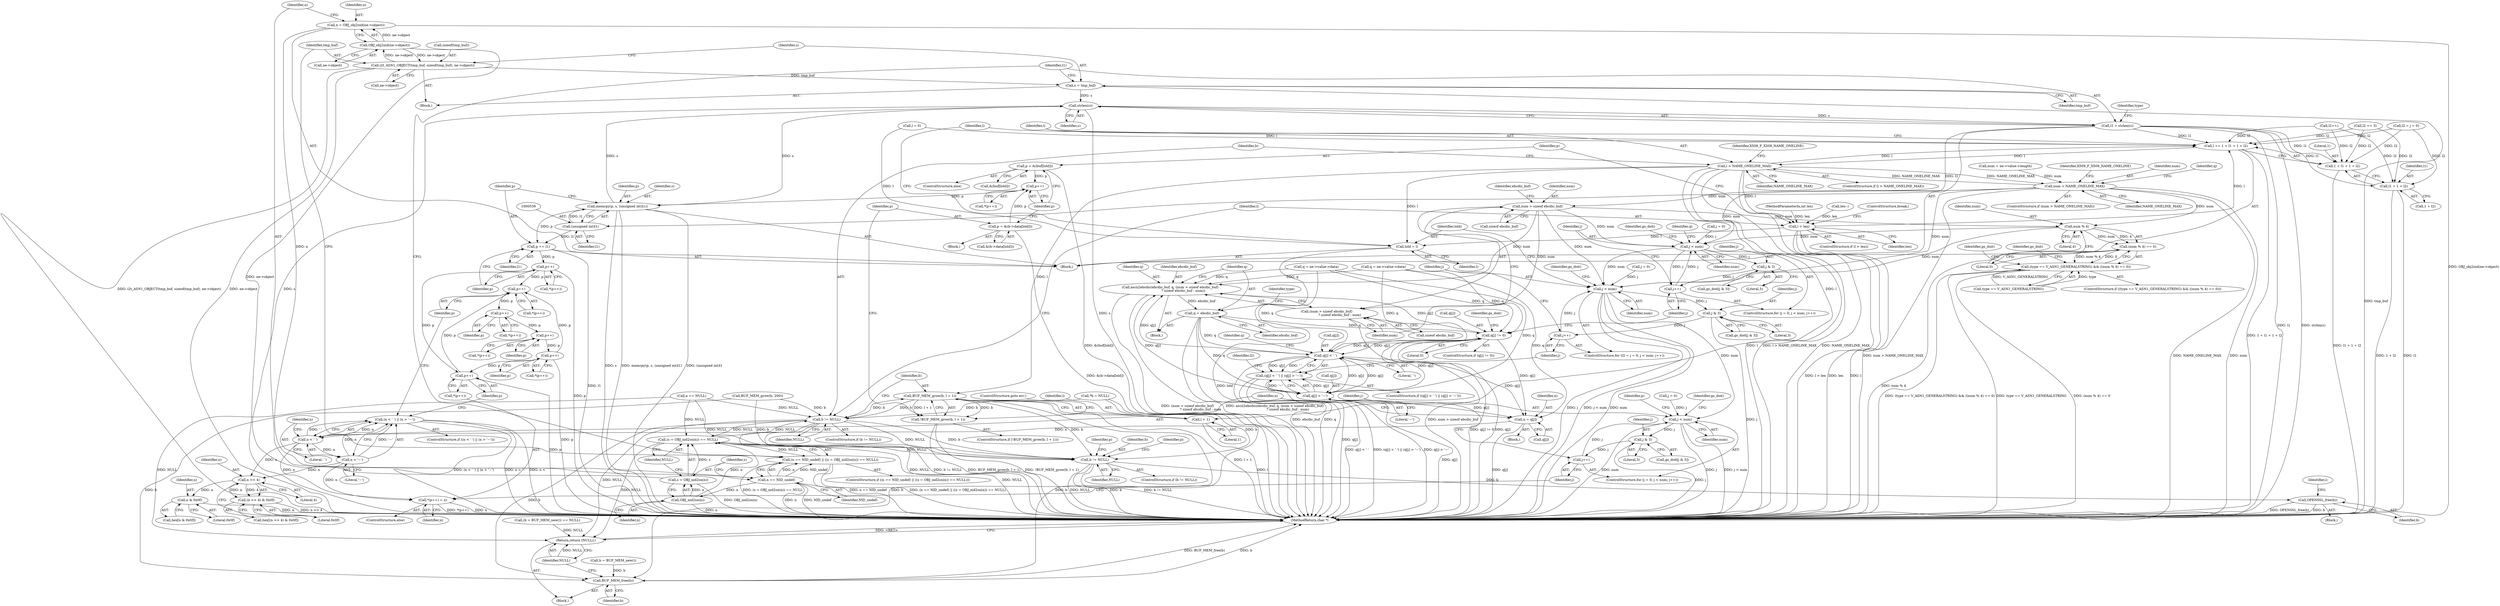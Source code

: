 digraph "1_openssl_2919516136a4227d9e6d8f2fe66ef976aaf8c561@API" {
"1000249" [label="(Call,strlen(s))"];
"1000231" [label="(Call,s = OBJ_nid2sn(n))"];
"1000233" [label="(Call,OBJ_nid2sn(n))"];
"1000227" [label="(Call,n == NID_undef)"];
"1000219" [label="(Call,n = OBJ_obj2nid(ne->object))"];
"1000221" [label="(Call,OBJ_obj2nid(ne->object))"];
"1000237" [label="(Call,i2t_ASN1_OBJECT(tmp_buf, sizeof(tmp_buf), ne->object))"];
"1000244" [label="(Call,s = tmp_buf)"];
"1000535" [label="(Call,memcpy(p, s, (unsigned int)l1))"];
"1000532" [label="(Call,p++)"];
"1000524" [label="(Call,p = &(buf[lold]))"];
"1000508" [label="(Call,p = &(b->data[lold]))"];
"1000249" [label="(Call,strlen(s))"];
"1000538" [label="(Call,(unsigned int)l1)"];
"1000247" [label="(Call,l1 = strlen(s))"];
"1000477" [label="(Call,l += 1 + l1 + 1 + l2)"];
"1000487" [label="(Call,l > NAME_ONELINE_MAX)"];
"1000266" [label="(Call,num > NAME_ONELINE_MAX)"];
"1000310" [label="(Call,num > sizeof ebcdic_buf)"];
"1000306" [label="(Call,ascii2ebcdic(ebcdic_buf, q, (num > sizeof ebcdic_buf)\n                         ? sizeof ebcdic_buf : num))"];
"1000317" [label="(Call,q = ebcdic_buf)"];
"1000358" [label="(Call,q[j] != 0)"];
"1000461" [label="(Call,q[j] < ' ')"];
"1000460" [label="(Call,(q[j] < ' ') || (q[j] > '~'))"];
"1000466" [label="(Call,q[j] > '~')"];
"1000574" [label="(Call,n = q[j])"];
"1000581" [label="(Call,n < ' ')"];
"1000580" [label="(Call,(n < ' ') || (n > '~'))"];
"1000584" [label="(Call,n > '~')"];
"1000605" [label="(Call,n >> 4)"];
"1000604" [label="(Call,(n >> 4) & 0x0f)"];
"1000615" [label="(Call,n & 0x0f)"];
"1000619" [label="(Call,*(p++) = n)"];
"1000309" [label="(Call,(num > sizeof ebcdic_buf)\n                         ? sizeof ebcdic_buf : num)"];
"1000326" [label="(Call,num % 4)"];
"1000325" [label="(Call,(num % 4) == 0)"];
"1000321" [label="(Call,(type == V_ASN1_GENERALSTRING) && ((num % 4) == 0))"];
"1000352" [label="(Call,j < num)"];
"1000355" [label="(Call,j++)"];
"1000366" [label="(Call,j & 3)"];
"1000443" [label="(Call,j < num)"];
"1000453" [label="(Call,j & 3)"];
"1000446" [label="(Call,j++)"];
"1000560" [label="(Call,j < num)"];
"1000570" [label="(Call,j & 3)"];
"1000563" [label="(Call,j++)"];
"1000474" [label="(Call,lold = l)"];
"1000502" [label="(Call,BUF_MEM_grow(b, l + 1))"];
"1000496" [label="(Call,b != NULL)"];
"1000230" [label="(Call,(s = OBJ_nid2sn(n)) == NULL)"];
"1000226" [label="(Call,(n == NID_undef) || ((s = OBJ_nid2sn(n)) == NULL))"];
"1000629" [label="(Call,b != NULL)"];
"1000638" [label="(Call,OPENSSL_free(b))"];
"1000661" [label="(Return,return (NULL);)"];
"1000659" [label="(Call,BUF_MEM_free(b))"];
"1000501" [label="(Call,!BUF_MEM_grow(b, l + 1))"];
"1000504" [label="(Call,l + 1)"];
"1000518" [label="(Call,l > len)"];
"1000479" [label="(Call,1 + l1 + 1 + l2)"];
"1000481" [label="(Call,l1 + 1 + l2)"];
"1000541" [label="(Call,p += l1)"];
"1000546" [label="(Call,p++)"];
"1000590" [label="(Call,p++)"];
"1000595" [label="(Call,p++)"];
"1000600" [label="(Call,p++)"];
"1000611" [label="(Call,p++)"];
"1000621" [label="(Call,p++)"];
"1000471" [label="(Call,l2 += 3)"];
"1000312" [label="(Call,sizeof ebcdic_buf)"];
"1000438" [label="(Call,l2 = j = 0)"];
"1000468" [label="(Identifier,q)"];
"1000571" [label="(Identifier,j)"];
"1000474" [label="(Call,lold = l)"];
"1000246" [label="(Identifier,tmp_buf)"];
"1000616" [label="(Identifier,n)"];
"1000248" [label="(Identifier,l1)"];
"1000634" [label="(Identifier,p)"];
"1000232" [label="(Identifier,s)"];
"1000524" [label="(Call,p = &(buf[lold]))"];
"1000465" [label="(Literal,' ')"];
"1000517" [label="(ControlStructure,if (l > len))"];
"1000475" [label="(Identifier,lold)"];
"1000580" [label="(Call,(n < ' ') || (n > '~'))"];
"1000630" [label="(Identifier,b)"];
"1000358" [label="(Call,q[j] != 0)"];
"1000582" [label="(Identifier,n)"];
"1000252" [label="(Identifier,type)"];
"1000354" [label="(Identifier,num)"];
"1000646" [label="(Identifier,i)"];
"1000583" [label="(Literal,' ')"];
"1000480" [label="(Literal,1)"];
"1000594" [label="(Call,*(p++))"];
"1000663" [label="(MethodReturn,char *)"];
"1000194" [label="(Call,len--)"];
"1000367" [label="(Identifier,j)"];
"1000509" [label="(Identifier,p)"];
"1000561" [label="(Identifier,j)"];
"1000309" [label="(Call,(num > sizeof ebcdic_buf)\n                         ? sizeof ebcdic_buf : num)"];
"1000492" [label="(Identifier,X509_F_X509_NAME_ONELINE)"];
"1000360" [label="(Identifier,q)"];
"1000504" [label="(Call,l + 1)"];
"1000366" [label="(Call,j & 3)"];
"1000422" [label="(Identifier,gs_doit)"];
"1000498" [label="(Identifier,NULL)"];
"1000245" [label="(Identifier,s)"];
"1000470" [label="(Literal,'~')"];
"1000570" [label="(Call,j & 3)"];
"1000599" [label="(Call,*(p++))"];
"1000495" [label="(ControlStructure,if (b != NULL))"];
"1000455" [label="(Literal,3)"];
"1000572" [label="(Literal,3)"];
"1000501" [label="(Call,!BUF_MEM_grow(b, l + 1))"];
"1000461" [label="(Call,q[j] < ' ')"];
"1000604" [label="(Call,(n >> 4) & 0x0f)"];
"1000611" [label="(Call,p++)"];
"1000349" [label="(Call,j = 0)"];
"1000271" [label="(Identifier,X509_F_X509_NAME_ONELINE)"];
"1000446" [label="(Call,j++)"];
"1000462" [label="(Call,q[j])"];
"1000547" [label="(Identifier,p)"];
"1000454" [label="(Identifier,j)"];
"1000620" [label="(Call,*(p++))"];
"1000268" [label="(Identifier,NAME_ONELINE_MAX)"];
"1000591" [label="(Identifier,p)"];
"1000326" [label="(Call,num % 4)"];
"1000581" [label="(Call,n < ' ')"];
"1000196" [label="(Call,l = 0)"];
"1000136" [label="(Call,(b = BUF_MEM_new()) == NULL)"];
"1000576" [label="(Call,q[j])"];
"1000483" [label="(Call,1 + l2)"];
"1000503" [label="(Identifier,b)"];
"1000639" [label="(Identifier,b)"];
"1000595" [label="(Call,p++)"];
"1000631" [label="(Identifier,NULL)"];
"1000167" [label="(Call,a == NULL)"];
"1000535" [label="(Call,memcpy(p, s, (unsigned int)l1))"];
"1000574" [label="(Call,n = q[j])"];
"1000506" [label="(Literal,1)"];
"1000660" [label="(Identifier,b)"];
"1000440" [label="(Call,j = 0)"];
"1000586" [label="(Literal,'~')"];
"1000373" [label="(Identifier,gs_doit)"];
"1000612" [label="(Identifier,p)"];
"1000460" [label="(Call,(q[j] < ' ') || (q[j] > '~'))"];
"1000359" [label="(Call,q[j])"];
"1000225" [label="(ControlStructure,if ((n == NID_undef) || ((s = OBJ_nid2sn(n)) == NULL)))"];
"1000362" [label="(Literal,0)"];
"1000235" [label="(Identifier,NULL)"];
"1000532" [label="(Call,p++)"];
"1000481" [label="(Call,l1 + 1 + l2)"];
"1000244" [label="(Call,s = tmp_buf)"];
"1000305" [label="(Block,)"];
"1000508" [label="(Call,p = &(b->data[lold]))"];
"1000519" [label="(Identifier,l)"];
"1000482" [label="(Identifier,l1)"];
"1000237" [label="(Call,i2t_ASN1_OBJECT(tmp_buf, sizeof(tmp_buf), ne->object))"];
"1000499" [label="(Block,)"];
"1000221" [label="(Call,OBJ_obj2nid(ne->object))"];
"1000549" [label="(Call,q = ne->value->data)"];
"1000447" [label="(Identifier,j)"];
"1000144" [label="(Call,BUF_MEM_grow(b, 200))"];
"1000522" [label="(ControlStructure,break;)"];
"1000543" [label="(Identifier,l1)"];
"1000629" [label="(Call,b != NULL)"];
"1000488" [label="(Identifier,l)"];
"1000230" [label="(Call,(s = OBJ_nid2sn(n)) == NULL)"];
"1000307" [label="(Identifier,ebcdic_buf)"];
"1000537" [label="(Identifier,s)"];
"1000310" [label="(Call,num > sizeof ebcdic_buf)"];
"1000220" [label="(Identifier,n)"];
"1000608" [label="(Literal,0x0f)"];
"1000249" [label="(Call,strlen(s))"];
"1000453" [label="(Call,j & 3)"];
"1000562" [label="(Identifier,num)"];
"1000662" [label="(Identifier,NULL)"];
"1000320" [label="(ControlStructure,if ((type == V_ASN1_GENERALSTRING) && ((num % 4) == 0)))"];
"1000487" [label="(Call,l > NAME_ONELINE_MAX)"];
"1000542" [label="(Identifier,p)"];
"1000497" [label="(Identifier,b)"];
"1000626" [label="(Identifier,p)"];
"1000226" [label="(Call,(n == NID_undef) || ((s = OBJ_nid2sn(n)) == NULL))"];
"1000565" [label="(Block,)"];
"1000236" [label="(Block,)"];
"1000545" [label="(Call,*(p++))"];
"1000267" [label="(Identifier,num)"];
"1000443" [label="(Call,j < num)"];
"1000510" [label="(Call,&(b->data[lold]))"];
"1000507" [label="(ControlStructure,goto err;)"];
"1000368" [label="(Literal,3)"];
"1000451" [label="(Call,gs_doit[j & 3])"];
"1000540" [label="(Identifier,l1)"];
"1000628" [label="(ControlStructure,if (b != NULL))"];
"1000239" [label="(Call,sizeof(tmp_buf))"];
"1000622" [label="(Identifier,p)"];
"1000328" [label="(Literal,4)"];
"1000105" [label="(Block,)"];
"1000523" [label="(ControlStructure,else)"];
"1000219" [label="(Call,n = OBJ_obj2nid(ne->object))"];
"1000557" [label="(Call,j = 0)"];
"1000564" [label="(Identifier,j)"];
"1000316" [label="(Identifier,num)"];
"1000589" [label="(Call,*(p++))"];
"1000661" [label="(Return,return (NULL);)"];
"1000623" [label="(Identifier,n)"];
"1000137" [label="(Call,b = BUF_MEM_new())"];
"1000659" [label="(Call,BUF_MEM_free(b))"];
"1000505" [label="(Identifier,l)"];
"1000520" [label="(Identifier,len)"];
"1000596" [label="(Identifier,p)"];
"1000459" [label="(ControlStructure,if ((q[j] < ' ') || (q[j] > '~')))"];
"1000356" [label="(Identifier,j)"];
"1000250" [label="(Identifier,s)"];
"1000590" [label="(Call,p++)"];
"1000229" [label="(Identifier,NID_undef)"];
"1000621" [label="(Call,p++)"];
"1000222" [label="(Call,ne->object)"];
"1000568" [label="(Call,gs_doit[j & 3])"];
"1000560" [label="(Call,j < num)"];
"1000315" [label="(Identifier,ebcdic_buf)"];
"1000610" [label="(Call,*(p++))"];
"1000231" [label="(Call,s = OBJ_nid2sn(n))"];
"1000477" [label="(Call,l += 1 + l1 + 1 + l2)"];
"1000563" [label="(Call,j++)"];
"1000357" [label="(ControlStructure,if (q[j] != 0))"];
"1000437" [label="(ControlStructure,for (l2 = j = 0; j < num; j++))"];
"1000569" [label="(Identifier,gs_doit)"];
"1000479" [label="(Call,1 + l1 + 1 + l2)"];
"1000234" [label="(Identifier,n)"];
"1000533" [label="(Identifier,p)"];
"1000333" [label="(Identifier,gs_doit)"];
"1000104" [label="(MethodParameterIn,int len)"];
"1000211" [label="(Block,)"];
"1000306" [label="(Call,ascii2ebcdic(ebcdic_buf, q, (num > sizeof ebcdic_buf)\n                         ? sizeof ebcdic_buf : num))"];
"1000466" [label="(Call,q[j] > '~')"];
"1000317" [label="(Call,q = ebcdic_buf)"];
"1000321" [label="(Call,(type == V_ASN1_GENERALSTRING) && ((num % 4) == 0))"];
"1000238" [label="(Identifier,tmp_buf)"];
"1000606" [label="(Identifier,n)"];
"1000617" [label="(Literal,0x0f)"];
"1000579" [label="(ControlStructure,if ((n < ' ') || (n > '~')))"];
"1000365" [label="(Identifier,gs_doit)"];
"1000642" [label="(Identifier,p)"];
"1000584" [label="(Call,n > '~')"];
"1000275" [label="(Identifier,q)"];
"1000329" [label="(Literal,0)"];
"1000632" [label="(Block,)"];
"1000601" [label="(Identifier,p)"];
"1000526" [label="(Call,&(buf[lold]))"];
"1000496" [label="(Call,b != NULL)"];
"1000538" [label="(Call,(unsigned int)l1)"];
"1000120" [label="(Call,*b = NULL)"];
"1000352" [label="(Call,j < num)"];
"1000638" [label="(Call,OPENSSL_free(b))"];
"1000327" [label="(Identifier,num)"];
"1000556" [label="(ControlStructure,for (j = 0; j < num; j++))"];
"1000348" [label="(ControlStructure,for (j = 0; j < num; j++))"];
"1000457" [label="(Call,l2++)"];
"1000258" [label="(Call,num = ne->value->length)"];
"1000486" [label="(ControlStructure,if (l > NAME_ONELINE_MAX))"];
"1000233" [label="(Call,OBJ_nid2sn(n))"];
"1000318" [label="(Identifier,q)"];
"1000355" [label="(Call,j++)"];
"1000536" [label="(Identifier,p)"];
"1000585" [label="(Identifier,n)"];
"1000600" [label="(Call,p++)"];
"1000444" [label="(Identifier,j)"];
"1000319" [label="(Identifier,ebcdic_buf)"];
"1000314" [label="(Call,sizeof ebcdic_buf)"];
"1000613" [label="(Call,hex[n & 0x0f])"];
"1000323" [label="(Identifier,type)"];
"1000605" [label="(Call,n >> 4)"];
"1000325" [label="(Call,(num % 4) == 0)"];
"1000353" [label="(Identifier,j)"];
"1000467" [label="(Call,q[j])"];
"1000478" [label="(Identifier,l)"];
"1000322" [label="(Call,type == V_ASN1_GENERALSTRING)"];
"1000575" [label="(Identifier,n)"];
"1000546" [label="(Call,p++)"];
"1000531" [label="(Call,*(p++))"];
"1000265" [label="(ControlStructure,if (num > NAME_ONELINE_MAX))"];
"1000241" [label="(Call,ne->object)"];
"1000227" [label="(Call,n == NID_undef)"];
"1000274" [label="(Call,q = ne->value->data)"];
"1000607" [label="(Literal,4)"];
"1000541" [label="(Call,p += l1)"];
"1000228" [label="(Identifier,n)"];
"1000615" [label="(Call,n & 0x0f)"];
"1000602" [label="(Call,hex[(n >> 4) & 0x0f])"];
"1000476" [label="(Identifier,l)"];
"1000502" [label="(Call,BUF_MEM_grow(b, l + 1))"];
"1000308" [label="(Identifier,q)"];
"1000364" [label="(Call,gs_doit[j & 3])"];
"1000500" [label="(ControlStructure,if (!BUF_MEM_grow(b, l + 1)))"];
"1000619" [label="(Call,*(p++) = n)"];
"1000525" [label="(Identifier,p)"];
"1000518" [label="(Call,l > len)"];
"1000445" [label="(Identifier,num)"];
"1000472" [label="(Identifier,l2)"];
"1000618" [label="(ControlStructure,else)"];
"1000247" [label="(Call,l1 = strlen(s))"];
"1000266" [label="(Call,num > NAME_ONELINE_MAX)"];
"1000452" [label="(Identifier,gs_doit)"];
"1000311" [label="(Identifier,num)"];
"1000489" [label="(Identifier,NAME_ONELINE_MAX)"];
"1000249" -> "1000247"  [label="AST: "];
"1000249" -> "1000250"  [label="CFG: "];
"1000250" -> "1000249"  [label="AST: "];
"1000247" -> "1000249"  [label="CFG: "];
"1000249" -> "1000663"  [label="DDG: s"];
"1000249" -> "1000247"  [label="DDG: s"];
"1000231" -> "1000249"  [label="DDG: s"];
"1000244" -> "1000249"  [label="DDG: s"];
"1000535" -> "1000249"  [label="DDG: s"];
"1000249" -> "1000535"  [label="DDG: s"];
"1000231" -> "1000230"  [label="AST: "];
"1000231" -> "1000233"  [label="CFG: "];
"1000232" -> "1000231"  [label="AST: "];
"1000233" -> "1000231"  [label="AST: "];
"1000235" -> "1000231"  [label="CFG: "];
"1000231" -> "1000663"  [label="DDG: OBJ_nid2sn(n)"];
"1000231" -> "1000230"  [label="DDG: s"];
"1000233" -> "1000231"  [label="DDG: n"];
"1000233" -> "1000234"  [label="CFG: "];
"1000234" -> "1000233"  [label="AST: "];
"1000233" -> "1000663"  [label="DDG: n"];
"1000233" -> "1000230"  [label="DDG: n"];
"1000227" -> "1000233"  [label="DDG: n"];
"1000227" -> "1000226"  [label="AST: "];
"1000227" -> "1000229"  [label="CFG: "];
"1000228" -> "1000227"  [label="AST: "];
"1000229" -> "1000227"  [label="AST: "];
"1000232" -> "1000227"  [label="CFG: "];
"1000226" -> "1000227"  [label="CFG: "];
"1000227" -> "1000663"  [label="DDG: n"];
"1000227" -> "1000663"  [label="DDG: NID_undef"];
"1000227" -> "1000226"  [label="DDG: n"];
"1000227" -> "1000226"  [label="DDG: NID_undef"];
"1000219" -> "1000227"  [label="DDG: n"];
"1000219" -> "1000211"  [label="AST: "];
"1000219" -> "1000221"  [label="CFG: "];
"1000220" -> "1000219"  [label="AST: "];
"1000221" -> "1000219"  [label="AST: "];
"1000228" -> "1000219"  [label="CFG: "];
"1000219" -> "1000663"  [label="DDG: OBJ_obj2nid(ne->object)"];
"1000221" -> "1000219"  [label="DDG: ne->object"];
"1000221" -> "1000222"  [label="CFG: "];
"1000222" -> "1000221"  [label="AST: "];
"1000221" -> "1000663"  [label="DDG: ne->object"];
"1000237" -> "1000221"  [label="DDG: ne->object"];
"1000221" -> "1000237"  [label="DDG: ne->object"];
"1000237" -> "1000236"  [label="AST: "];
"1000237" -> "1000241"  [label="CFG: "];
"1000238" -> "1000237"  [label="AST: "];
"1000239" -> "1000237"  [label="AST: "];
"1000241" -> "1000237"  [label="AST: "];
"1000245" -> "1000237"  [label="CFG: "];
"1000237" -> "1000663"  [label="DDG: i2t_ASN1_OBJECT(tmp_buf, sizeof(tmp_buf), ne->object)"];
"1000237" -> "1000663"  [label="DDG: ne->object"];
"1000237" -> "1000244"  [label="DDG: tmp_buf"];
"1000244" -> "1000236"  [label="AST: "];
"1000244" -> "1000246"  [label="CFG: "];
"1000245" -> "1000244"  [label="AST: "];
"1000246" -> "1000244"  [label="AST: "];
"1000248" -> "1000244"  [label="CFG: "];
"1000244" -> "1000663"  [label="DDG: tmp_buf"];
"1000535" -> "1000211"  [label="AST: "];
"1000535" -> "1000538"  [label="CFG: "];
"1000536" -> "1000535"  [label="AST: "];
"1000537" -> "1000535"  [label="AST: "];
"1000538" -> "1000535"  [label="AST: "];
"1000542" -> "1000535"  [label="CFG: "];
"1000535" -> "1000663"  [label="DDG: memcpy(p, s, (unsigned int)l1)"];
"1000535" -> "1000663"  [label="DDG: (unsigned int)l1"];
"1000535" -> "1000663"  [label="DDG: s"];
"1000532" -> "1000535"  [label="DDG: p"];
"1000538" -> "1000535"  [label="DDG: l1"];
"1000535" -> "1000541"  [label="DDG: p"];
"1000532" -> "1000531"  [label="AST: "];
"1000532" -> "1000533"  [label="CFG: "];
"1000533" -> "1000532"  [label="AST: "];
"1000531" -> "1000532"  [label="CFG: "];
"1000524" -> "1000532"  [label="DDG: p"];
"1000508" -> "1000532"  [label="DDG: p"];
"1000524" -> "1000523"  [label="AST: "];
"1000524" -> "1000526"  [label="CFG: "];
"1000525" -> "1000524"  [label="AST: "];
"1000526" -> "1000524"  [label="AST: "];
"1000533" -> "1000524"  [label="CFG: "];
"1000524" -> "1000663"  [label="DDG: &(buf[lold])"];
"1000508" -> "1000499"  [label="AST: "];
"1000508" -> "1000510"  [label="CFG: "];
"1000509" -> "1000508"  [label="AST: "];
"1000510" -> "1000508"  [label="AST: "];
"1000533" -> "1000508"  [label="CFG: "];
"1000508" -> "1000663"  [label="DDG: &(b->data[lold])"];
"1000538" -> "1000540"  [label="CFG: "];
"1000539" -> "1000538"  [label="AST: "];
"1000540" -> "1000538"  [label="AST: "];
"1000247" -> "1000538"  [label="DDG: l1"];
"1000538" -> "1000541"  [label="DDG: l1"];
"1000247" -> "1000211"  [label="AST: "];
"1000248" -> "1000247"  [label="AST: "];
"1000252" -> "1000247"  [label="CFG: "];
"1000247" -> "1000663"  [label="DDG: l1"];
"1000247" -> "1000663"  [label="DDG: strlen(s)"];
"1000247" -> "1000477"  [label="DDG: l1"];
"1000247" -> "1000479"  [label="DDG: l1"];
"1000247" -> "1000481"  [label="DDG: l1"];
"1000477" -> "1000211"  [label="AST: "];
"1000477" -> "1000479"  [label="CFG: "];
"1000478" -> "1000477"  [label="AST: "];
"1000479" -> "1000477"  [label="AST: "];
"1000488" -> "1000477"  [label="CFG: "];
"1000477" -> "1000663"  [label="DDG: 1 + l1 + 1 + l2"];
"1000471" -> "1000477"  [label="DDG: l2"];
"1000457" -> "1000477"  [label="DDG: l2"];
"1000438" -> "1000477"  [label="DDG: l2"];
"1000518" -> "1000477"  [label="DDG: l"];
"1000196" -> "1000477"  [label="DDG: l"];
"1000487" -> "1000477"  [label="DDG: l"];
"1000477" -> "1000487"  [label="DDG: l"];
"1000487" -> "1000486"  [label="AST: "];
"1000487" -> "1000489"  [label="CFG: "];
"1000488" -> "1000487"  [label="AST: "];
"1000489" -> "1000487"  [label="AST: "];
"1000492" -> "1000487"  [label="CFG: "];
"1000497" -> "1000487"  [label="CFG: "];
"1000487" -> "1000663"  [label="DDG: NAME_ONELINE_MAX"];
"1000487" -> "1000663"  [label="DDG: l"];
"1000487" -> "1000663"  [label="DDG: l > NAME_ONELINE_MAX"];
"1000487" -> "1000266"  [label="DDG: NAME_ONELINE_MAX"];
"1000487" -> "1000474"  [label="DDG: l"];
"1000266" -> "1000487"  [label="DDG: NAME_ONELINE_MAX"];
"1000487" -> "1000502"  [label="DDG: l"];
"1000487" -> "1000504"  [label="DDG: l"];
"1000487" -> "1000518"  [label="DDG: l"];
"1000266" -> "1000265"  [label="AST: "];
"1000266" -> "1000268"  [label="CFG: "];
"1000267" -> "1000266"  [label="AST: "];
"1000268" -> "1000266"  [label="AST: "];
"1000271" -> "1000266"  [label="CFG: "];
"1000275" -> "1000266"  [label="CFG: "];
"1000266" -> "1000663"  [label="DDG: NAME_ONELINE_MAX"];
"1000266" -> "1000663"  [label="DDG: num"];
"1000266" -> "1000663"  [label="DDG: num > NAME_ONELINE_MAX"];
"1000258" -> "1000266"  [label="DDG: num"];
"1000266" -> "1000310"  [label="DDG: num"];
"1000266" -> "1000326"  [label="DDG: num"];
"1000266" -> "1000352"  [label="DDG: num"];
"1000266" -> "1000443"  [label="DDG: num"];
"1000310" -> "1000309"  [label="AST: "];
"1000310" -> "1000312"  [label="CFG: "];
"1000311" -> "1000310"  [label="AST: "];
"1000312" -> "1000310"  [label="AST: "];
"1000315" -> "1000310"  [label="CFG: "];
"1000316" -> "1000310"  [label="CFG: "];
"1000310" -> "1000306"  [label="DDG: num"];
"1000310" -> "1000309"  [label="DDG: num"];
"1000310" -> "1000326"  [label="DDG: num"];
"1000310" -> "1000352"  [label="DDG: num"];
"1000310" -> "1000443"  [label="DDG: num"];
"1000306" -> "1000305"  [label="AST: "];
"1000306" -> "1000309"  [label="CFG: "];
"1000307" -> "1000306"  [label="AST: "];
"1000308" -> "1000306"  [label="AST: "];
"1000309" -> "1000306"  [label="AST: "];
"1000318" -> "1000306"  [label="CFG: "];
"1000306" -> "1000663"  [label="DDG: (num > sizeof ebcdic_buf)\n                         ? sizeof ebcdic_buf : num"];
"1000306" -> "1000663"  [label="DDG: ascii2ebcdic(ebcdic_buf, q, (num > sizeof ebcdic_buf)\n                         ? sizeof ebcdic_buf : num)"];
"1000274" -> "1000306"  [label="DDG: q"];
"1000466" -> "1000306"  [label="DDG: q[j]"];
"1000358" -> "1000306"  [label="DDG: q[j]"];
"1000461" -> "1000306"  [label="DDG: q[j]"];
"1000549" -> "1000306"  [label="DDG: q"];
"1000306" -> "1000317"  [label="DDG: ebcdic_buf"];
"1000317" -> "1000305"  [label="AST: "];
"1000317" -> "1000319"  [label="CFG: "];
"1000318" -> "1000317"  [label="AST: "];
"1000319" -> "1000317"  [label="AST: "];
"1000323" -> "1000317"  [label="CFG: "];
"1000317" -> "1000663"  [label="DDG: q"];
"1000317" -> "1000663"  [label="DDG: ebcdic_buf"];
"1000317" -> "1000358"  [label="DDG: q"];
"1000317" -> "1000461"  [label="DDG: q"];
"1000317" -> "1000466"  [label="DDG: q"];
"1000358" -> "1000357"  [label="AST: "];
"1000358" -> "1000362"  [label="CFG: "];
"1000359" -> "1000358"  [label="AST: "];
"1000362" -> "1000358"  [label="AST: "];
"1000365" -> "1000358"  [label="CFG: "];
"1000356" -> "1000358"  [label="CFG: "];
"1000358" -> "1000663"  [label="DDG: q[j] != 0"];
"1000358" -> "1000663"  [label="DDG: q[j]"];
"1000274" -> "1000358"  [label="DDG: q"];
"1000466" -> "1000358"  [label="DDG: q[j]"];
"1000461" -> "1000358"  [label="DDG: q[j]"];
"1000549" -> "1000358"  [label="DDG: q"];
"1000358" -> "1000461"  [label="DDG: q[j]"];
"1000358" -> "1000574"  [label="DDG: q[j]"];
"1000461" -> "1000460"  [label="AST: "];
"1000461" -> "1000465"  [label="CFG: "];
"1000462" -> "1000461"  [label="AST: "];
"1000465" -> "1000461"  [label="AST: "];
"1000468" -> "1000461"  [label="CFG: "];
"1000460" -> "1000461"  [label="CFG: "];
"1000461" -> "1000663"  [label="DDG: q[j]"];
"1000461" -> "1000460"  [label="DDG: q[j]"];
"1000461" -> "1000460"  [label="DDG: ' '"];
"1000274" -> "1000461"  [label="DDG: q"];
"1000466" -> "1000461"  [label="DDG: q[j]"];
"1000549" -> "1000461"  [label="DDG: q"];
"1000461" -> "1000466"  [label="DDG: q[j]"];
"1000461" -> "1000574"  [label="DDG: q[j]"];
"1000460" -> "1000459"  [label="AST: "];
"1000460" -> "1000466"  [label="CFG: "];
"1000466" -> "1000460"  [label="AST: "];
"1000472" -> "1000460"  [label="CFG: "];
"1000447" -> "1000460"  [label="CFG: "];
"1000460" -> "1000663"  [label="DDG: q[j] < ' '"];
"1000460" -> "1000663"  [label="DDG: (q[j] < ' ') || (q[j] > '~')"];
"1000460" -> "1000663"  [label="DDG: q[j] > '~'"];
"1000466" -> "1000460"  [label="DDG: q[j]"];
"1000466" -> "1000460"  [label="DDG: '~'"];
"1000466" -> "1000470"  [label="CFG: "];
"1000467" -> "1000466"  [label="AST: "];
"1000470" -> "1000466"  [label="AST: "];
"1000466" -> "1000663"  [label="DDG: q[j]"];
"1000274" -> "1000466"  [label="DDG: q"];
"1000466" -> "1000574"  [label="DDG: q[j]"];
"1000574" -> "1000565"  [label="AST: "];
"1000574" -> "1000576"  [label="CFG: "];
"1000575" -> "1000574"  [label="AST: "];
"1000576" -> "1000574"  [label="AST: "];
"1000582" -> "1000574"  [label="CFG: "];
"1000574" -> "1000663"  [label="DDG: q[j]"];
"1000549" -> "1000574"  [label="DDG: q"];
"1000574" -> "1000581"  [label="DDG: n"];
"1000581" -> "1000580"  [label="AST: "];
"1000581" -> "1000583"  [label="CFG: "];
"1000582" -> "1000581"  [label="AST: "];
"1000583" -> "1000581"  [label="AST: "];
"1000585" -> "1000581"  [label="CFG: "];
"1000580" -> "1000581"  [label="CFG: "];
"1000581" -> "1000580"  [label="DDG: n"];
"1000581" -> "1000580"  [label="DDG: ' '"];
"1000581" -> "1000584"  [label="DDG: n"];
"1000581" -> "1000605"  [label="DDG: n"];
"1000581" -> "1000619"  [label="DDG: n"];
"1000580" -> "1000579"  [label="AST: "];
"1000580" -> "1000584"  [label="CFG: "];
"1000584" -> "1000580"  [label="AST: "];
"1000591" -> "1000580"  [label="CFG: "];
"1000622" -> "1000580"  [label="CFG: "];
"1000580" -> "1000663"  [label="DDG: (n < ' ') || (n > '~')"];
"1000580" -> "1000663"  [label="DDG: n > '~'"];
"1000580" -> "1000663"  [label="DDG: n < ' '"];
"1000584" -> "1000580"  [label="DDG: n"];
"1000584" -> "1000580"  [label="DDG: '~'"];
"1000584" -> "1000586"  [label="CFG: "];
"1000585" -> "1000584"  [label="AST: "];
"1000586" -> "1000584"  [label="AST: "];
"1000584" -> "1000605"  [label="DDG: n"];
"1000584" -> "1000619"  [label="DDG: n"];
"1000605" -> "1000604"  [label="AST: "];
"1000605" -> "1000607"  [label="CFG: "];
"1000606" -> "1000605"  [label="AST: "];
"1000607" -> "1000605"  [label="AST: "];
"1000608" -> "1000605"  [label="CFG: "];
"1000605" -> "1000604"  [label="DDG: n"];
"1000605" -> "1000604"  [label="DDG: 4"];
"1000605" -> "1000615"  [label="DDG: n"];
"1000604" -> "1000602"  [label="AST: "];
"1000604" -> "1000608"  [label="CFG: "];
"1000608" -> "1000604"  [label="AST: "];
"1000602" -> "1000604"  [label="CFG: "];
"1000604" -> "1000663"  [label="DDG: n >> 4"];
"1000615" -> "1000613"  [label="AST: "];
"1000615" -> "1000617"  [label="CFG: "];
"1000616" -> "1000615"  [label="AST: "];
"1000617" -> "1000615"  [label="AST: "];
"1000613" -> "1000615"  [label="CFG: "];
"1000615" -> "1000663"  [label="DDG: n"];
"1000619" -> "1000618"  [label="AST: "];
"1000619" -> "1000623"  [label="CFG: "];
"1000620" -> "1000619"  [label="AST: "];
"1000623" -> "1000619"  [label="AST: "];
"1000564" -> "1000619"  [label="CFG: "];
"1000619" -> "1000663"  [label="DDG: n"];
"1000619" -> "1000663"  [label="DDG: *(p++)"];
"1000309" -> "1000314"  [label="CFG: "];
"1000309" -> "1000316"  [label="CFG: "];
"1000314" -> "1000309"  [label="AST: "];
"1000316" -> "1000309"  [label="AST: "];
"1000309" -> "1000663"  [label="DDG: num > sizeof ebcdic_buf"];
"1000326" -> "1000325"  [label="AST: "];
"1000326" -> "1000328"  [label="CFG: "];
"1000327" -> "1000326"  [label="AST: "];
"1000328" -> "1000326"  [label="AST: "];
"1000329" -> "1000326"  [label="CFG: "];
"1000326" -> "1000325"  [label="DDG: num"];
"1000326" -> "1000325"  [label="DDG: 4"];
"1000326" -> "1000352"  [label="DDG: num"];
"1000326" -> "1000443"  [label="DDG: num"];
"1000325" -> "1000321"  [label="AST: "];
"1000325" -> "1000329"  [label="CFG: "];
"1000329" -> "1000325"  [label="AST: "];
"1000321" -> "1000325"  [label="CFG: "];
"1000325" -> "1000663"  [label="DDG: num % 4"];
"1000325" -> "1000321"  [label="DDG: num % 4"];
"1000325" -> "1000321"  [label="DDG: 0"];
"1000321" -> "1000320"  [label="AST: "];
"1000321" -> "1000322"  [label="CFG: "];
"1000322" -> "1000321"  [label="AST: "];
"1000333" -> "1000321"  [label="CFG: "];
"1000422" -> "1000321"  [label="CFG: "];
"1000321" -> "1000663"  [label="DDG: type == V_ASN1_GENERALSTRING"];
"1000321" -> "1000663"  [label="DDG: (num % 4) == 0"];
"1000321" -> "1000663"  [label="DDG: (type == V_ASN1_GENERALSTRING) && ((num % 4) == 0)"];
"1000322" -> "1000321"  [label="DDG: type"];
"1000322" -> "1000321"  [label="DDG: V_ASN1_GENERALSTRING"];
"1000352" -> "1000348"  [label="AST: "];
"1000352" -> "1000354"  [label="CFG: "];
"1000353" -> "1000352"  [label="AST: "];
"1000354" -> "1000352"  [label="AST: "];
"1000360" -> "1000352"  [label="CFG: "];
"1000373" -> "1000352"  [label="CFG: "];
"1000355" -> "1000352"  [label="DDG: j"];
"1000349" -> "1000352"  [label="DDG: j"];
"1000352" -> "1000355"  [label="DDG: j"];
"1000352" -> "1000366"  [label="DDG: j"];
"1000352" -> "1000443"  [label="DDG: num"];
"1000355" -> "1000348"  [label="AST: "];
"1000355" -> "1000356"  [label="CFG: "];
"1000356" -> "1000355"  [label="AST: "];
"1000353" -> "1000355"  [label="CFG: "];
"1000366" -> "1000355"  [label="DDG: j"];
"1000366" -> "1000364"  [label="AST: "];
"1000366" -> "1000368"  [label="CFG: "];
"1000367" -> "1000366"  [label="AST: "];
"1000368" -> "1000366"  [label="AST: "];
"1000364" -> "1000366"  [label="CFG: "];
"1000443" -> "1000437"  [label="AST: "];
"1000443" -> "1000445"  [label="CFG: "];
"1000444" -> "1000443"  [label="AST: "];
"1000445" -> "1000443"  [label="AST: "];
"1000452" -> "1000443"  [label="CFG: "];
"1000475" -> "1000443"  [label="CFG: "];
"1000443" -> "1000663"  [label="DDG: j < num"];
"1000443" -> "1000663"  [label="DDG: num"];
"1000443" -> "1000663"  [label="DDG: j"];
"1000446" -> "1000443"  [label="DDG: j"];
"1000440" -> "1000443"  [label="DDG: j"];
"1000443" -> "1000453"  [label="DDG: j"];
"1000443" -> "1000560"  [label="DDG: num"];
"1000453" -> "1000451"  [label="AST: "];
"1000453" -> "1000455"  [label="CFG: "];
"1000454" -> "1000453"  [label="AST: "];
"1000455" -> "1000453"  [label="AST: "];
"1000451" -> "1000453"  [label="CFG: "];
"1000453" -> "1000663"  [label="DDG: j"];
"1000453" -> "1000446"  [label="DDG: j"];
"1000446" -> "1000437"  [label="AST: "];
"1000446" -> "1000447"  [label="CFG: "];
"1000447" -> "1000446"  [label="AST: "];
"1000444" -> "1000446"  [label="CFG: "];
"1000560" -> "1000556"  [label="AST: "];
"1000560" -> "1000562"  [label="CFG: "];
"1000561" -> "1000560"  [label="AST: "];
"1000562" -> "1000560"  [label="AST: "];
"1000569" -> "1000560"  [label="CFG: "];
"1000626" -> "1000560"  [label="CFG: "];
"1000560" -> "1000663"  [label="DDG: j < num"];
"1000560" -> "1000663"  [label="DDG: num"];
"1000560" -> "1000663"  [label="DDG: j"];
"1000557" -> "1000560"  [label="DDG: j"];
"1000563" -> "1000560"  [label="DDG: j"];
"1000560" -> "1000570"  [label="DDG: j"];
"1000570" -> "1000568"  [label="AST: "];
"1000570" -> "1000572"  [label="CFG: "];
"1000571" -> "1000570"  [label="AST: "];
"1000572" -> "1000570"  [label="AST: "];
"1000568" -> "1000570"  [label="CFG: "];
"1000570" -> "1000663"  [label="DDG: j"];
"1000570" -> "1000563"  [label="DDG: j"];
"1000563" -> "1000556"  [label="AST: "];
"1000563" -> "1000564"  [label="CFG: "];
"1000564" -> "1000563"  [label="AST: "];
"1000561" -> "1000563"  [label="CFG: "];
"1000474" -> "1000211"  [label="AST: "];
"1000474" -> "1000476"  [label="CFG: "];
"1000475" -> "1000474"  [label="AST: "];
"1000476" -> "1000474"  [label="AST: "];
"1000478" -> "1000474"  [label="CFG: "];
"1000474" -> "1000663"  [label="DDG: lold"];
"1000518" -> "1000474"  [label="DDG: l"];
"1000196" -> "1000474"  [label="DDG: l"];
"1000502" -> "1000501"  [label="AST: "];
"1000502" -> "1000504"  [label="CFG: "];
"1000503" -> "1000502"  [label="AST: "];
"1000504" -> "1000502"  [label="AST: "];
"1000501" -> "1000502"  [label="CFG: "];
"1000502" -> "1000663"  [label="DDG: l + 1"];
"1000502" -> "1000496"  [label="DDG: b"];
"1000502" -> "1000501"  [label="DDG: b"];
"1000502" -> "1000501"  [label="DDG: l + 1"];
"1000496" -> "1000502"  [label="DDG: b"];
"1000502" -> "1000629"  [label="DDG: b"];
"1000502" -> "1000659"  [label="DDG: b"];
"1000496" -> "1000495"  [label="AST: "];
"1000496" -> "1000498"  [label="CFG: "];
"1000497" -> "1000496"  [label="AST: "];
"1000498" -> "1000496"  [label="AST: "];
"1000503" -> "1000496"  [label="CFG: "];
"1000519" -> "1000496"  [label="CFG: "];
"1000496" -> "1000663"  [label="DDG: NULL"];
"1000496" -> "1000663"  [label="DDG: b != NULL"];
"1000496" -> "1000230"  [label="DDG: NULL"];
"1000120" -> "1000496"  [label="DDG: b"];
"1000144" -> "1000496"  [label="DDG: b"];
"1000167" -> "1000496"  [label="DDG: NULL"];
"1000230" -> "1000496"  [label="DDG: NULL"];
"1000496" -> "1000629"  [label="DDG: b"];
"1000496" -> "1000629"  [label="DDG: NULL"];
"1000496" -> "1000659"  [label="DDG: b"];
"1000496" -> "1000661"  [label="DDG: NULL"];
"1000230" -> "1000226"  [label="AST: "];
"1000230" -> "1000235"  [label="CFG: "];
"1000235" -> "1000230"  [label="AST: "];
"1000226" -> "1000230"  [label="CFG: "];
"1000230" -> "1000663"  [label="DDG: NULL"];
"1000230" -> "1000226"  [label="DDG: NULL"];
"1000167" -> "1000230"  [label="DDG: NULL"];
"1000230" -> "1000629"  [label="DDG: NULL"];
"1000230" -> "1000661"  [label="DDG: NULL"];
"1000226" -> "1000225"  [label="AST: "];
"1000238" -> "1000226"  [label="CFG: "];
"1000248" -> "1000226"  [label="CFG: "];
"1000226" -> "1000663"  [label="DDG: n == NID_undef"];
"1000226" -> "1000663"  [label="DDG: (n == NID_undef) || ((s = OBJ_nid2sn(n)) == NULL)"];
"1000226" -> "1000663"  [label="DDG: (s = OBJ_nid2sn(n)) == NULL"];
"1000629" -> "1000628"  [label="AST: "];
"1000629" -> "1000631"  [label="CFG: "];
"1000630" -> "1000629"  [label="AST: "];
"1000631" -> "1000629"  [label="AST: "];
"1000634" -> "1000629"  [label="CFG: "];
"1000642" -> "1000629"  [label="CFG: "];
"1000629" -> "1000663"  [label="DDG: b"];
"1000629" -> "1000663"  [label="DDG: b != NULL"];
"1000629" -> "1000663"  [label="DDG: NULL"];
"1000120" -> "1000629"  [label="DDG: b"];
"1000144" -> "1000629"  [label="DDG: b"];
"1000167" -> "1000629"  [label="DDG: NULL"];
"1000629" -> "1000638"  [label="DDG: b"];
"1000638" -> "1000632"  [label="AST: "];
"1000638" -> "1000639"  [label="CFG: "];
"1000639" -> "1000638"  [label="AST: "];
"1000646" -> "1000638"  [label="CFG: "];
"1000638" -> "1000663"  [label="DDG: OPENSSL_free(b)"];
"1000638" -> "1000663"  [label="DDG: b"];
"1000661" -> "1000105"  [label="AST: "];
"1000661" -> "1000662"  [label="CFG: "];
"1000662" -> "1000661"  [label="AST: "];
"1000663" -> "1000661"  [label="CFG: "];
"1000661" -> "1000663"  [label="DDG: <RET>"];
"1000662" -> "1000661"  [label="DDG: NULL"];
"1000136" -> "1000661"  [label="DDG: NULL"];
"1000167" -> "1000661"  [label="DDG: NULL"];
"1000659" -> "1000105"  [label="AST: "];
"1000659" -> "1000660"  [label="CFG: "];
"1000660" -> "1000659"  [label="AST: "];
"1000662" -> "1000659"  [label="CFG: "];
"1000659" -> "1000663"  [label="DDG: b"];
"1000659" -> "1000663"  [label="DDG: BUF_MEM_free(b)"];
"1000120" -> "1000659"  [label="DDG: b"];
"1000144" -> "1000659"  [label="DDG: b"];
"1000137" -> "1000659"  [label="DDG: b"];
"1000501" -> "1000500"  [label="AST: "];
"1000507" -> "1000501"  [label="CFG: "];
"1000509" -> "1000501"  [label="CFG: "];
"1000501" -> "1000663"  [label="DDG: BUF_MEM_grow(b, l + 1)"];
"1000501" -> "1000663"  [label="DDG: !BUF_MEM_grow(b, l + 1)"];
"1000504" -> "1000506"  [label="CFG: "];
"1000505" -> "1000504"  [label="AST: "];
"1000506" -> "1000504"  [label="AST: "];
"1000504" -> "1000663"  [label="DDG: l"];
"1000518" -> "1000517"  [label="AST: "];
"1000518" -> "1000520"  [label="CFG: "];
"1000519" -> "1000518"  [label="AST: "];
"1000520" -> "1000518"  [label="AST: "];
"1000522" -> "1000518"  [label="CFG: "];
"1000525" -> "1000518"  [label="CFG: "];
"1000518" -> "1000663"  [label="DDG: len"];
"1000518" -> "1000663"  [label="DDG: l"];
"1000518" -> "1000663"  [label="DDG: l > len"];
"1000194" -> "1000518"  [label="DDG: len"];
"1000104" -> "1000518"  [label="DDG: len"];
"1000479" -> "1000481"  [label="CFG: "];
"1000480" -> "1000479"  [label="AST: "];
"1000481" -> "1000479"  [label="AST: "];
"1000479" -> "1000663"  [label="DDG: l1 + 1 + l2"];
"1000471" -> "1000479"  [label="DDG: l2"];
"1000457" -> "1000479"  [label="DDG: l2"];
"1000438" -> "1000479"  [label="DDG: l2"];
"1000481" -> "1000483"  [label="CFG: "];
"1000482" -> "1000481"  [label="AST: "];
"1000483" -> "1000481"  [label="AST: "];
"1000481" -> "1000663"  [label="DDG: 1 + l2"];
"1000481" -> "1000663"  [label="DDG: l1"];
"1000471" -> "1000481"  [label="DDG: l2"];
"1000457" -> "1000481"  [label="DDG: l2"];
"1000438" -> "1000481"  [label="DDG: l2"];
"1000541" -> "1000211"  [label="AST: "];
"1000541" -> "1000543"  [label="CFG: "];
"1000542" -> "1000541"  [label="AST: "];
"1000543" -> "1000541"  [label="AST: "];
"1000547" -> "1000541"  [label="CFG: "];
"1000541" -> "1000663"  [label="DDG: l1"];
"1000541" -> "1000546"  [label="DDG: p"];
"1000546" -> "1000545"  [label="AST: "];
"1000546" -> "1000547"  [label="CFG: "];
"1000547" -> "1000546"  [label="AST: "];
"1000545" -> "1000546"  [label="CFG: "];
"1000546" -> "1000663"  [label="DDG: p"];
"1000546" -> "1000590"  [label="DDG: p"];
"1000546" -> "1000621"  [label="DDG: p"];
"1000590" -> "1000589"  [label="AST: "];
"1000590" -> "1000591"  [label="CFG: "];
"1000591" -> "1000590"  [label="AST: "];
"1000589" -> "1000590"  [label="CFG: "];
"1000621" -> "1000590"  [label="DDG: p"];
"1000611" -> "1000590"  [label="DDG: p"];
"1000590" -> "1000595"  [label="DDG: p"];
"1000595" -> "1000594"  [label="AST: "];
"1000595" -> "1000596"  [label="CFG: "];
"1000596" -> "1000595"  [label="AST: "];
"1000594" -> "1000595"  [label="CFG: "];
"1000595" -> "1000600"  [label="DDG: p"];
"1000600" -> "1000599"  [label="AST: "];
"1000600" -> "1000601"  [label="CFG: "];
"1000601" -> "1000600"  [label="AST: "];
"1000599" -> "1000600"  [label="CFG: "];
"1000600" -> "1000611"  [label="DDG: p"];
"1000611" -> "1000610"  [label="AST: "];
"1000611" -> "1000612"  [label="CFG: "];
"1000612" -> "1000611"  [label="AST: "];
"1000610" -> "1000611"  [label="CFG: "];
"1000611" -> "1000663"  [label="DDG: p"];
"1000611" -> "1000621"  [label="DDG: p"];
"1000621" -> "1000620"  [label="AST: "];
"1000621" -> "1000622"  [label="CFG: "];
"1000622" -> "1000621"  [label="AST: "];
"1000620" -> "1000621"  [label="CFG: "];
"1000621" -> "1000663"  [label="DDG: p"];
}

